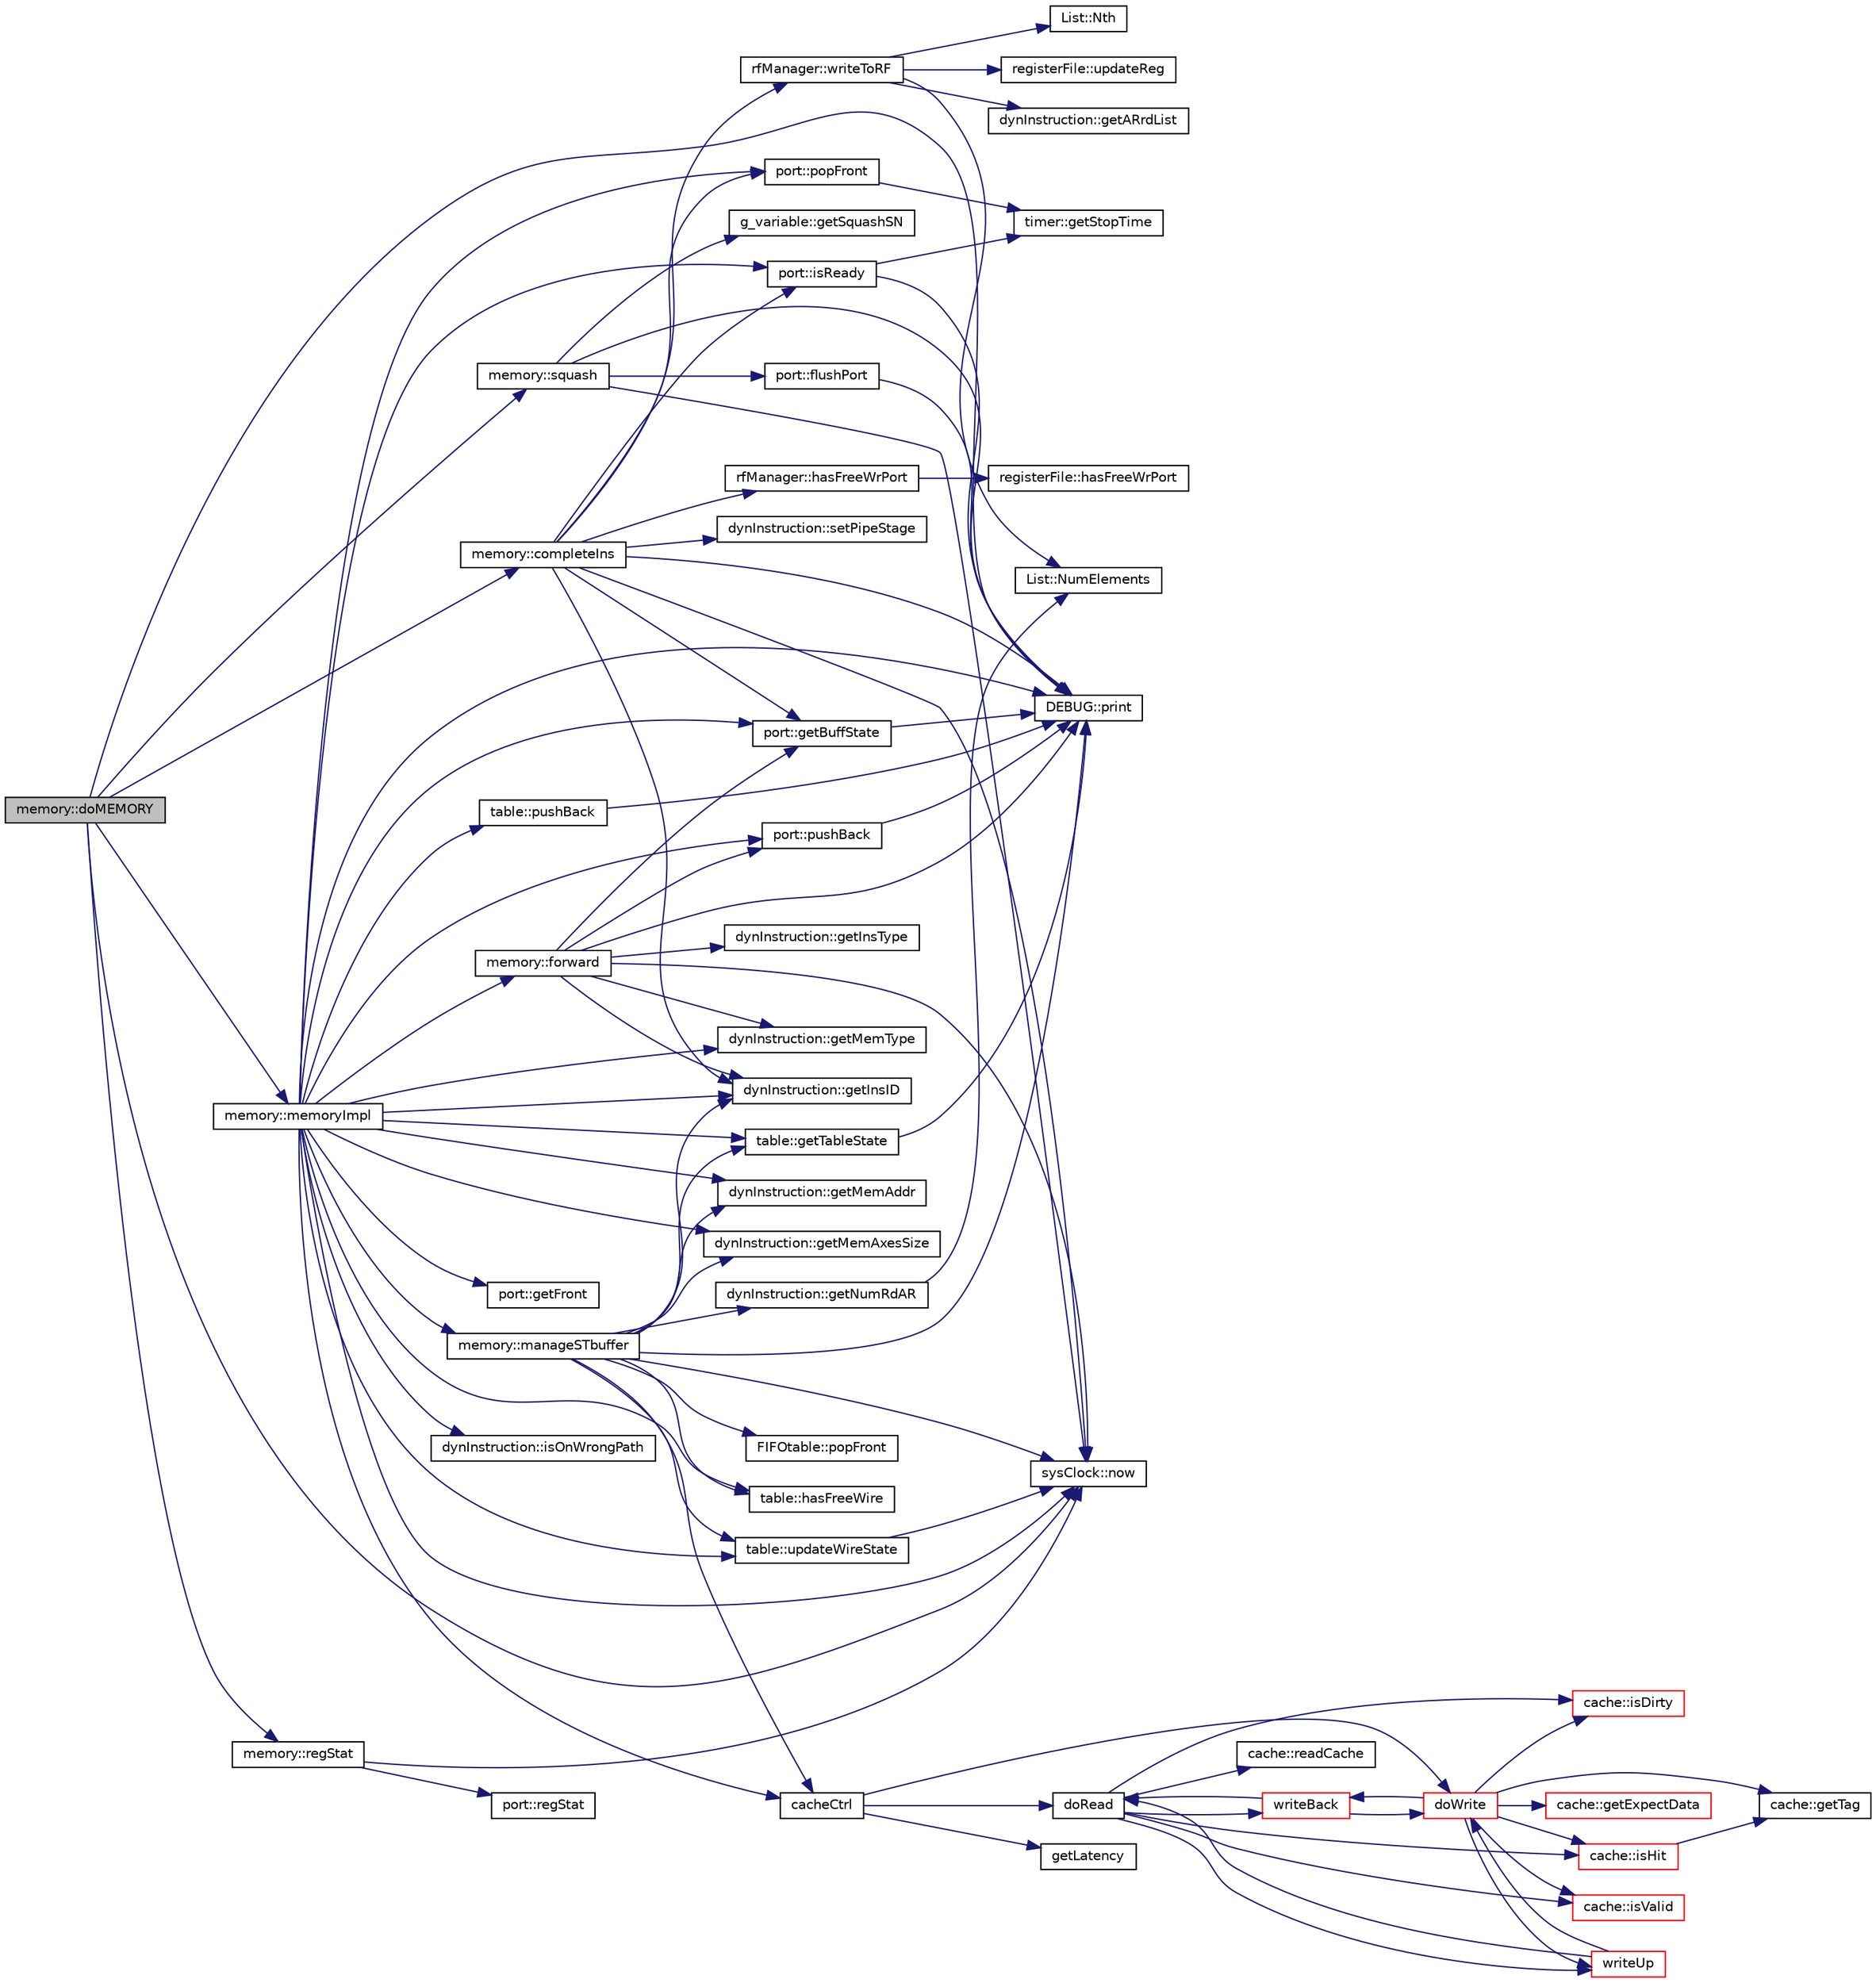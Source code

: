 digraph G
{
  edge [fontname="Helvetica",fontsize="10",labelfontname="Helvetica",labelfontsize="10"];
  node [fontname="Helvetica",fontsize="10",shape=record];
  rankdir=LR;
  Node1 [label="memory::doMEMORY",height=0.2,width=0.4,color="black", fillcolor="grey75", style="filled" fontcolor="black"];
  Node1 -> Node2 [color="midnightblue",fontsize="10",style="solid"];
  Node2 [label="memory::completeIns",height=0.2,width=0.4,color="black", fillcolor="white", style="filled",URL="$classmemory.html#a684c9f7770f14ce500c0bb3b2d34cfa5"];
  Node2 -> Node3 [color="midnightblue",fontsize="10",style="solid"];
  Node3 [label="port::getBuffState",height=0.2,width=0.4,color="black", fillcolor="white", style="filled",URL="$classport.html#abf9be02812c2503eee69704a01b14145"];
  Node3 -> Node4 [color="midnightblue",fontsize="10",style="solid"];
  Node4 [label="DEBUG::print",height=0.2,width=0.4,color="black", fillcolor="white", style="filled",URL="$classDEBUG.html#ab38f086785f7239084b735007297078a"];
  Node2 -> Node5 [color="midnightblue",fontsize="10",style="solid"];
  Node5 [label="dynInstruction::getInsID",height=0.2,width=0.4,color="black", fillcolor="white", style="filled",URL="$classdynInstruction.html#ab38b8181f522daae77cb46d701fb5302"];
  Node2 -> Node6 [color="midnightblue",fontsize="10",style="solid"];
  Node6 [label="rfManager::hasFreeWrPort",height=0.2,width=0.4,color="black", fillcolor="white", style="filled",URL="$classrfManager.html#a9aad410daccdc0876c0c13cedbbc7855"];
  Node6 -> Node7 [color="midnightblue",fontsize="10",style="solid"];
  Node7 [label="registerFile::hasFreeWrPort",height=0.2,width=0.4,color="black", fillcolor="white", style="filled",URL="$classregisterFile.html#a5c361b0e1c0ec3e6f08990b63ffae8db"];
  Node2 -> Node8 [color="midnightblue",fontsize="10",style="solid"];
  Node8 [label="port::isReady",height=0.2,width=0.4,color="black", fillcolor="white", style="filled",URL="$classport.html#a57a6cc5a8388feaf7fd09bd9616f0ee7"];
  Node8 -> Node9 [color="midnightblue",fontsize="10",style="solid"];
  Node9 [label="timer::getStopTime",height=0.2,width=0.4,color="black", fillcolor="white", style="filled",URL="$structtimer.html#a5a974df09de3c943843cccb24bfdc2b3"];
  Node8 -> Node4 [color="midnightblue",fontsize="10",style="solid"];
  Node2 -> Node10 [color="midnightblue",fontsize="10",style="solid"];
  Node10 [label="sysClock::now",height=0.2,width=0.4,color="black", fillcolor="white", style="filled",URL="$classsysClock.html#af027a57c8bc3d0dab4fe5a0f870b7d20"];
  Node2 -> Node11 [color="midnightblue",fontsize="10",style="solid"];
  Node11 [label="port::popFront",height=0.2,width=0.4,color="black", fillcolor="white", style="filled",URL="$classport.html#a95bf81afb2a6c03ac2272b3708322b74"];
  Node11 -> Node9 [color="midnightblue",fontsize="10",style="solid"];
  Node2 -> Node4 [color="midnightblue",fontsize="10",style="solid"];
  Node2 -> Node12 [color="midnightblue",fontsize="10",style="solid"];
  Node12 [label="dynInstruction::setPipeStage",height=0.2,width=0.4,color="black", fillcolor="white", style="filled",URL="$classdynInstruction.html#a0cb15d906e84b2efc8986b74edaf5adf"];
  Node2 -> Node13 [color="midnightblue",fontsize="10",style="solid"];
  Node13 [label="rfManager::writeToRF",height=0.2,width=0.4,color="black", fillcolor="white", style="filled",URL="$classrfManager.html#ae5dc11fc5a35d9985601f94e0176d32d"];
  Node13 -> Node14 [color="midnightblue",fontsize="10",style="solid"];
  Node14 [label="dynInstruction::getARrdList",height=0.2,width=0.4,color="black", fillcolor="white", style="filled",URL="$classdynInstruction.html#abdbaf4c07e390bbdaaed41a983774538"];
  Node13 -> Node15 [color="midnightblue",fontsize="10",style="solid"];
  Node15 [label="List::Nth",height=0.2,width=0.4,color="black", fillcolor="white", style="filled",URL="$classList.html#a5eb964816de33c85e1d46658ddf8c6c4"];
  Node13 -> Node16 [color="midnightblue",fontsize="10",style="solid"];
  Node16 [label="List::NumElements",height=0.2,width=0.4,color="black", fillcolor="white", style="filled",URL="$classList.html#ac2e9d50f703b01bf643fa6ce50837c26"];
  Node13 -> Node17 [color="midnightblue",fontsize="10",style="solid"];
  Node17 [label="registerFile::updateReg",height=0.2,width=0.4,color="black", fillcolor="white", style="filled",URL="$classregisterFile.html#a57aa14508810da286ee60ef6cd033d6b"];
  Node1 -> Node18 [color="midnightblue",fontsize="10",style="solid"];
  Node18 [label="memory::memoryImpl",height=0.2,width=0.4,color="black", fillcolor="white", style="filled",URL="$classmemory.html#a3c2b4025c057acb762cc6630f324d3dc"];
  Node18 -> Node19 [color="midnightblue",fontsize="10",style="solid"];
  Node19 [label="cacheCtrl",height=0.2,width=0.4,color="black", fillcolor="white", style="filled",URL="$cacheCtrl_8cpp.html#a647b95d4a9cb0f09d95d2adfaf25e1d7"];
  Node19 -> Node20 [color="midnightblue",fontsize="10",style="solid"];
  Node20 [label="doRead",height=0.2,width=0.4,color="black", fillcolor="white", style="filled",URL="$cacheCtrl_8cpp.html#aca22aa31c1e2231d94dea96de677955a"];
  Node20 -> Node21 [color="midnightblue",fontsize="10",style="solid"];
  Node21 [label="cache::isDirty",height=0.2,width=0.4,color="red", fillcolor="white", style="filled",URL="$classcache.html#ab1edc7f06068472ac043cbd293ae83ea"];
  Node20 -> Node22 [color="midnightblue",fontsize="10",style="solid"];
  Node22 [label="cache::isHit",height=0.2,width=0.4,color="red", fillcolor="white", style="filled",URL="$classcache.html#af39bc5f11fbca905873c840a8dcfb9b9"];
  Node22 -> Node23 [color="midnightblue",fontsize="10",style="solid"];
  Node23 [label="cache::getTag",height=0.2,width=0.4,color="black", fillcolor="white", style="filled",URL="$classcache.html#a92b70abaf05ef86b5ee4e70b087f30a2"];
  Node20 -> Node24 [color="midnightblue",fontsize="10",style="solid"];
  Node24 [label="cache::isValid",height=0.2,width=0.4,color="red", fillcolor="white", style="filled",URL="$classcache.html#a2c8e87daacbe31a4780e06db9d571742"];
  Node20 -> Node25 [color="midnightblue",fontsize="10",style="solid"];
  Node25 [label="cache::readCache",height=0.2,width=0.4,color="black", fillcolor="white", style="filled",URL="$classcache.html#a8543792b7d9060b3701cb1b67d417b44"];
  Node20 -> Node26 [color="midnightblue",fontsize="10",style="solid"];
  Node26 [label="writeBack",height=0.2,width=0.4,color="red", fillcolor="white", style="filled",URL="$cacheCtrl_8cpp.html#a3c95fb18f45bc2704ececadb8e7a3200"];
  Node26 -> Node20 [color="midnightblue",fontsize="10",style="solid"];
  Node26 -> Node27 [color="midnightblue",fontsize="10",style="solid"];
  Node27 [label="doWrite",height=0.2,width=0.4,color="red", fillcolor="white", style="filled",URL="$cacheCtrl_8cpp.html#a940d1bcbe86e71d64bd1eede69d55324"];
  Node27 -> Node28 [color="midnightblue",fontsize="10",style="solid"];
  Node28 [label="cache::getExpectData",height=0.2,width=0.4,color="red", fillcolor="white", style="filled",URL="$classcache.html#a04b8a50e7f520e77898970f769481062"];
  Node27 -> Node23 [color="midnightblue",fontsize="10",style="solid"];
  Node27 -> Node21 [color="midnightblue",fontsize="10",style="solid"];
  Node27 -> Node22 [color="midnightblue",fontsize="10",style="solid"];
  Node27 -> Node24 [color="midnightblue",fontsize="10",style="solid"];
  Node27 -> Node26 [color="midnightblue",fontsize="10",style="solid"];
  Node27 -> Node29 [color="midnightblue",fontsize="10",style="solid"];
  Node29 [label="writeUp",height=0.2,width=0.4,color="red", fillcolor="white", style="filled",URL="$cacheCtrl_8cpp.html#a2b7fac6feef0a70c72a45d493088b270"];
  Node29 -> Node20 [color="midnightblue",fontsize="10",style="solid"];
  Node29 -> Node27 [color="midnightblue",fontsize="10",style="solid"];
  Node20 -> Node29 [color="midnightblue",fontsize="10",style="solid"];
  Node19 -> Node27 [color="midnightblue",fontsize="10",style="solid"];
  Node19 -> Node30 [color="midnightblue",fontsize="10",style="solid"];
  Node30 [label="getLatency",height=0.2,width=0.4,color="black", fillcolor="white", style="filled",URL="$cacheCtrl_8h.html#a7c2452ed16a72831698606002127800d"];
  Node18 -> Node31 [color="midnightblue",fontsize="10",style="solid"];
  Node31 [label="memory::forward",height=0.2,width=0.4,color="black", fillcolor="white", style="filled",URL="$classmemory.html#a7b6cc36f06ee64246e6dfbda76a3cf34"];
  Node31 -> Node3 [color="midnightblue",fontsize="10",style="solid"];
  Node31 -> Node5 [color="midnightblue",fontsize="10",style="solid"];
  Node31 -> Node32 [color="midnightblue",fontsize="10",style="solid"];
  Node32 [label="dynInstruction::getInsType",height=0.2,width=0.4,color="black", fillcolor="white", style="filled",URL="$classdynInstruction.html#a3a7025de98c539d8eaa06b40ac2e8cc8"];
  Node31 -> Node33 [color="midnightblue",fontsize="10",style="solid"];
  Node33 [label="dynInstruction::getMemType",height=0.2,width=0.4,color="black", fillcolor="white", style="filled",URL="$classdynInstruction.html#a9f8a63685d0b28009957e60b7596b502"];
  Node31 -> Node10 [color="midnightblue",fontsize="10",style="solid"];
  Node31 -> Node4 [color="midnightblue",fontsize="10",style="solid"];
  Node31 -> Node34 [color="midnightblue",fontsize="10",style="solid"];
  Node34 [label="port::pushBack",height=0.2,width=0.4,color="black", fillcolor="white", style="filled",URL="$classport.html#a52ad1c5223f028930491b024f26467fa"];
  Node34 -> Node4 [color="midnightblue",fontsize="10",style="solid"];
  Node18 -> Node3 [color="midnightblue",fontsize="10",style="solid"];
  Node18 -> Node35 [color="midnightblue",fontsize="10",style="solid"];
  Node35 [label="port::getFront",height=0.2,width=0.4,color="black", fillcolor="white", style="filled",URL="$classport.html#afe64047b4e7df87d4a031097ea159852"];
  Node18 -> Node5 [color="midnightblue",fontsize="10",style="solid"];
  Node18 -> Node36 [color="midnightblue",fontsize="10",style="solid"];
  Node36 [label="dynInstruction::getMemAddr",height=0.2,width=0.4,color="black", fillcolor="white", style="filled",URL="$classdynInstruction.html#a611e3f3619160361cf317e05d2034288"];
  Node18 -> Node37 [color="midnightblue",fontsize="10",style="solid"];
  Node37 [label="dynInstruction::getMemAxesSize",height=0.2,width=0.4,color="black", fillcolor="white", style="filled",URL="$classdynInstruction.html#aee508d76a2e13461fce2299234894688"];
  Node18 -> Node33 [color="midnightblue",fontsize="10",style="solid"];
  Node18 -> Node38 [color="midnightblue",fontsize="10",style="solid"];
  Node38 [label="table::getTableState",height=0.2,width=0.4,color="black", fillcolor="white", style="filled",URL="$classtable.html#abab8f70b8b32bb7342f5107edb328d18"];
  Node38 -> Node4 [color="midnightblue",fontsize="10",style="solid"];
  Node18 -> Node39 [color="midnightblue",fontsize="10",style="solid"];
  Node39 [label="table::hasFreeWire",height=0.2,width=0.4,color="black", fillcolor="white", style="filled",URL="$classtable.html#ade9af281ee70b0cf544060c478ffbfe1"];
  Node18 -> Node40 [color="midnightblue",fontsize="10",style="solid"];
  Node40 [label="dynInstruction::isOnWrongPath",height=0.2,width=0.4,color="black", fillcolor="white", style="filled",URL="$classdynInstruction.html#a9e5d4f7401d24394fcc9b77d818798b6"];
  Node18 -> Node8 [color="midnightblue",fontsize="10",style="solid"];
  Node18 -> Node41 [color="midnightblue",fontsize="10",style="solid"];
  Node41 [label="memory::manageSTbuffer",height=0.2,width=0.4,color="black", fillcolor="white", style="filled",URL="$classmemory.html#a43b452151bf034cd654a711b21078097"];
  Node41 -> Node19 [color="midnightblue",fontsize="10",style="solid"];
  Node41 -> Node5 [color="midnightblue",fontsize="10",style="solid"];
  Node41 -> Node36 [color="midnightblue",fontsize="10",style="solid"];
  Node41 -> Node37 [color="midnightblue",fontsize="10",style="solid"];
  Node41 -> Node42 [color="midnightblue",fontsize="10",style="solid"];
  Node42 [label="dynInstruction::getNumRdAR",height=0.2,width=0.4,color="black", fillcolor="white", style="filled",URL="$classdynInstruction.html#a73d8b75f5c68a4cb2a7f434d4b8d4143"];
  Node42 -> Node16 [color="midnightblue",fontsize="10",style="solid"];
  Node41 -> Node38 [color="midnightblue",fontsize="10",style="solid"];
  Node41 -> Node39 [color="midnightblue",fontsize="10",style="solid"];
  Node41 -> Node10 [color="midnightblue",fontsize="10",style="solid"];
  Node41 -> Node43 [color="midnightblue",fontsize="10",style="solid"];
  Node43 [label="FIFOtable::popFront",height=0.2,width=0.4,color="black", fillcolor="white", style="filled",URL="$classFIFOtable.html#ace3286538766dfa4499d149767ac153f"];
  Node41 -> Node4 [color="midnightblue",fontsize="10",style="solid"];
  Node41 -> Node44 [color="midnightblue",fontsize="10",style="solid"];
  Node44 [label="table::updateWireState",height=0.2,width=0.4,color="black", fillcolor="white", style="filled",URL="$classtable.html#aafcfb08640fda68a1a09b81afc3c1dd7"];
  Node44 -> Node10 [color="midnightblue",fontsize="10",style="solid"];
  Node18 -> Node10 [color="midnightblue",fontsize="10",style="solid"];
  Node18 -> Node11 [color="midnightblue",fontsize="10",style="solid"];
  Node18 -> Node4 [color="midnightblue",fontsize="10",style="solid"];
  Node18 -> Node34 [color="midnightblue",fontsize="10",style="solid"];
  Node18 -> Node45 [color="midnightblue",fontsize="10",style="solid"];
  Node45 [label="table::pushBack",height=0.2,width=0.4,color="black", fillcolor="white", style="filled",URL="$classtable.html#a8810ab4eeba365c36687d4c6c02fe1f6"];
  Node45 -> Node4 [color="midnightblue",fontsize="10",style="solid"];
  Node18 -> Node44 [color="midnightblue",fontsize="10",style="solid"];
  Node1 -> Node10 [color="midnightblue",fontsize="10",style="solid"];
  Node1 -> Node4 [color="midnightblue",fontsize="10",style="solid"];
  Node1 -> Node46 [color="midnightblue",fontsize="10",style="solid"];
  Node46 [label="memory::regStat",height=0.2,width=0.4,color="black", fillcolor="white", style="filled",URL="$classmemory.html#a2f2be279e08cd2180fb070a954fbc674"];
  Node46 -> Node10 [color="midnightblue",fontsize="10",style="solid"];
  Node46 -> Node47 [color="midnightblue",fontsize="10",style="solid"];
  Node47 [label="port::regStat",height=0.2,width=0.4,color="black", fillcolor="white", style="filled",URL="$classport.html#a966cfeb3b369ec22e8081275481abe32"];
  Node1 -> Node48 [color="midnightblue",fontsize="10",style="solid"];
  Node48 [label="memory::squash",height=0.2,width=0.4,color="black", fillcolor="white", style="filled",URL="$classmemory.html#a88818ea5e9263294dc5e1fef01fb068f"];
  Node48 -> Node49 [color="midnightblue",fontsize="10",style="solid"];
  Node49 [label="port::flushPort",height=0.2,width=0.4,color="black", fillcolor="white", style="filled",URL="$classport.html#a58991733cd9bb95beb7303826b9b3d3f"];
  Node49 -> Node4 [color="midnightblue",fontsize="10",style="solid"];
  Node48 -> Node50 [color="midnightblue",fontsize="10",style="solid"];
  Node50 [label="g_variable::getSquashSN",height=0.2,width=0.4,color="black", fillcolor="white", style="filled",URL="$structg__variable.html#a366fb213b96fa81e166dbe60a16c3e4f"];
  Node48 -> Node10 [color="midnightblue",fontsize="10",style="solid"];
  Node48 -> Node4 [color="midnightblue",fontsize="10",style="solid"];
}
